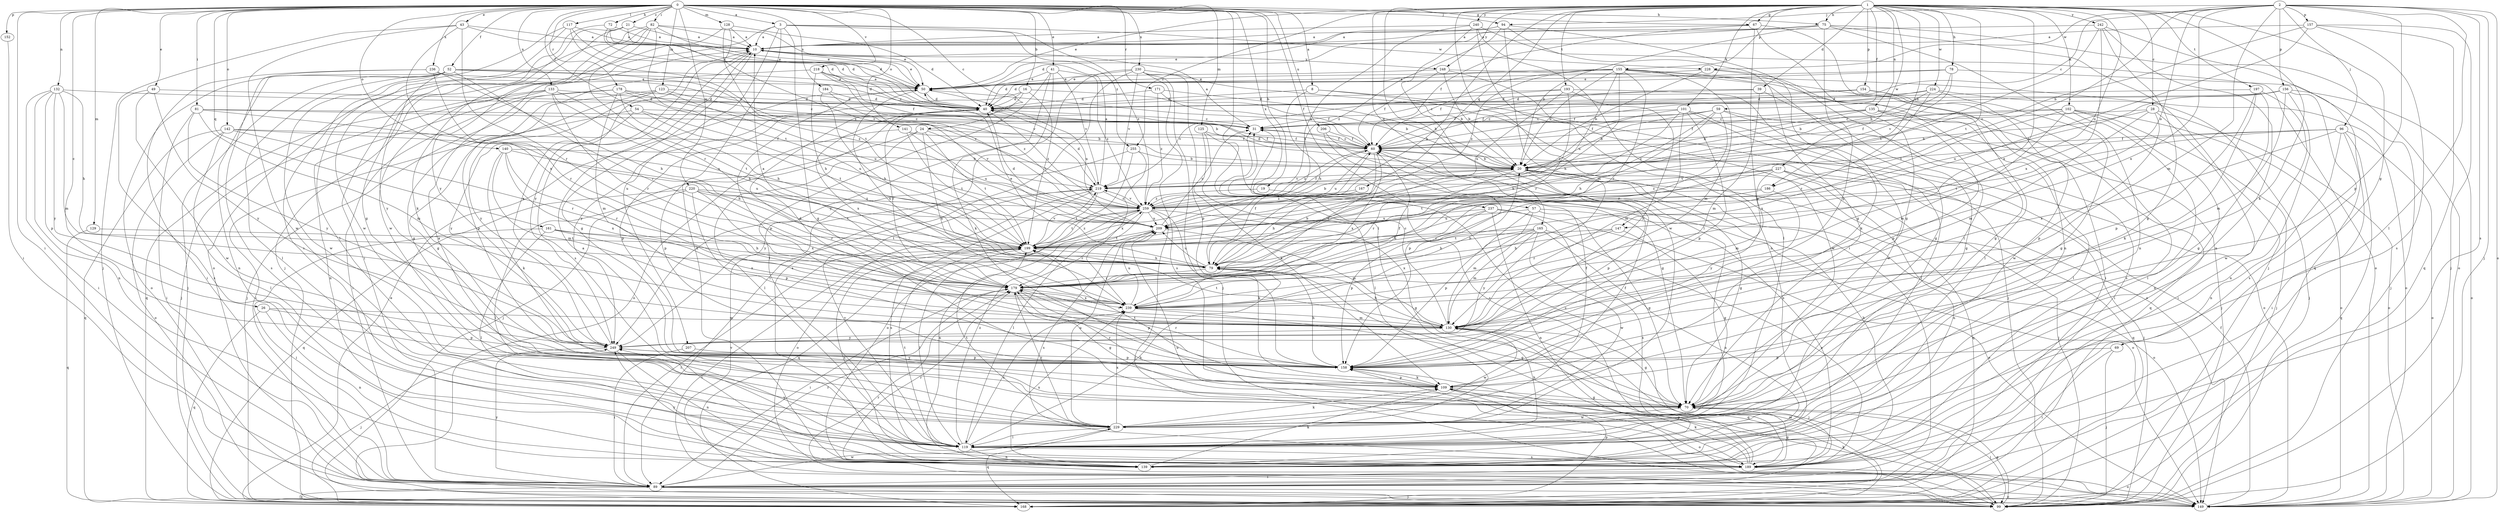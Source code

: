 strict digraph  {
0;
1;
2;
3;
8;
10;
16;
19;
20;
21;
24;
26;
28;
31;
39;
40;
41;
43;
49;
50;
52;
54;
57;
59;
60;
67;
69;
70;
72;
75;
78;
79;
81;
82;
89;
94;
96;
99;
101;
102;
109;
117;
119;
123;
125;
128;
129;
130;
132;
133;
135;
139;
140;
141;
142;
147;
149;
152;
154;
155;
156;
157;
158;
161;
165;
167;
168;
171;
178;
179;
184;
186;
189;
193;
197;
199;
206;
207;
209;
218;
219;
220;
224;
227;
228;
229;
230;
236;
237;
239;
240;
242;
248;
249;
255;
259;
0 -> 3  [label=a];
0 -> 8  [label=a];
0 -> 16  [label=b];
0 -> 19  [label=b];
0 -> 21  [label=c];
0 -> 24  [label=c];
0 -> 26  [label=c];
0 -> 41  [label=e];
0 -> 43  [label=e];
0 -> 49  [label=e];
0 -> 52  [label=f];
0 -> 54  [label=f];
0 -> 57  [label=f];
0 -> 67  [label=g];
0 -> 72  [label=h];
0 -> 75  [label=h];
0 -> 81  [label=i];
0 -> 82  [label=i];
0 -> 89  [label=i];
0 -> 94  [label=j];
0 -> 117  [label=l];
0 -> 119  [label=l];
0 -> 123  [label=m];
0 -> 125  [label=m];
0 -> 128  [label=m];
0 -> 129  [label=m];
0 -> 132  [label=n];
0 -> 133  [label=n];
0 -> 140  [label=o];
0 -> 141  [label=o];
0 -> 142  [label=o];
0 -> 152  [label=p];
0 -> 161  [label=q];
0 -> 171  [label=r];
0 -> 178  [label=r];
0 -> 184  [label=s];
0 -> 206  [label=u];
0 -> 218  [label=v];
0 -> 220  [label=w];
0 -> 230  [label=x];
0 -> 236  [label=x];
0 -> 237  [label=x];
1 -> 28  [label=c];
1 -> 39  [label=d];
1 -> 50  [label=e];
1 -> 59  [label=f];
1 -> 67  [label=g];
1 -> 69  [label=g];
1 -> 75  [label=h];
1 -> 78  [label=h];
1 -> 79  [label=h];
1 -> 89  [label=i];
1 -> 101  [label=k];
1 -> 102  [label=k];
1 -> 109  [label=k];
1 -> 119  [label=l];
1 -> 135  [label=n];
1 -> 147  [label=o];
1 -> 154  [label=p];
1 -> 155  [label=p];
1 -> 165  [label=q];
1 -> 167  [label=q];
1 -> 186  [label=s];
1 -> 193  [label=t];
1 -> 197  [label=t];
1 -> 199  [label=t];
1 -> 224  [label=w];
1 -> 227  [label=w];
1 -> 239  [label=x];
1 -> 240  [label=y];
1 -> 242  [label=y];
1 -> 248  [label=y];
1 -> 255  [label=z];
2 -> 31  [label=c];
2 -> 94  [label=j];
2 -> 96  [label=j];
2 -> 99  [label=j];
2 -> 119  [label=l];
2 -> 130  [label=m];
2 -> 147  [label=o];
2 -> 149  [label=o];
2 -> 156  [label=p];
2 -> 157  [label=p];
2 -> 158  [label=p];
2 -> 186  [label=s];
2 -> 189  [label=s];
2 -> 228  [label=w];
2 -> 239  [label=x];
3 -> 10  [label=a];
3 -> 70  [label=g];
3 -> 139  [label=n];
3 -> 207  [label=u];
3 -> 228  [label=w];
3 -> 229  [label=w];
3 -> 255  [label=z];
3 -> 259  [label=z];
8 -> 40  [label=d];
8 -> 79  [label=h];
8 -> 99  [label=j];
8 -> 149  [label=o];
10 -> 50  [label=e];
10 -> 70  [label=g];
10 -> 189  [label=s];
10 -> 248  [label=y];
10 -> 249  [label=y];
16 -> 20  [label=b];
16 -> 40  [label=d];
16 -> 149  [label=o];
16 -> 199  [label=t];
16 -> 249  [label=y];
19 -> 149  [label=o];
19 -> 259  [label=z];
20 -> 40  [label=d];
20 -> 70  [label=g];
20 -> 79  [label=h];
20 -> 99  [label=j];
20 -> 158  [label=p];
20 -> 168  [label=q];
20 -> 179  [label=r];
20 -> 219  [label=v];
21 -> 10  [label=a];
21 -> 40  [label=d];
21 -> 50  [label=e];
21 -> 70  [label=g];
21 -> 89  [label=i];
24 -> 60  [label=f];
24 -> 99  [label=j];
24 -> 119  [label=l];
24 -> 199  [label=t];
24 -> 219  [label=v];
24 -> 239  [label=x];
26 -> 130  [label=m];
26 -> 139  [label=n];
26 -> 158  [label=p];
26 -> 168  [label=q];
28 -> 20  [label=b];
28 -> 31  [label=c];
28 -> 89  [label=i];
28 -> 130  [label=m];
28 -> 149  [label=o];
28 -> 158  [label=p];
31 -> 10  [label=a];
31 -> 60  [label=f];
39 -> 40  [label=d];
39 -> 60  [label=f];
39 -> 70  [label=g];
39 -> 130  [label=m];
40 -> 31  [label=c];
40 -> 158  [label=p];
40 -> 179  [label=r];
40 -> 239  [label=x];
40 -> 259  [label=z];
41 -> 50  [label=e];
41 -> 109  [label=k];
41 -> 119  [label=l];
41 -> 189  [label=s];
41 -> 219  [label=v];
41 -> 259  [label=z];
43 -> 10  [label=a];
43 -> 50  [label=e];
43 -> 99  [label=j];
43 -> 179  [label=r];
43 -> 229  [label=w];
43 -> 239  [label=x];
49 -> 40  [label=d];
49 -> 189  [label=s];
49 -> 229  [label=w];
49 -> 249  [label=y];
50 -> 40  [label=d];
50 -> 158  [label=p];
50 -> 209  [label=u];
50 -> 239  [label=x];
52 -> 40  [label=d];
52 -> 50  [label=e];
52 -> 99  [label=j];
52 -> 119  [label=l];
52 -> 139  [label=n];
52 -> 149  [label=o];
52 -> 179  [label=r];
52 -> 229  [label=w];
52 -> 249  [label=y];
52 -> 259  [label=z];
54 -> 31  [label=c];
54 -> 89  [label=i];
54 -> 199  [label=t];
54 -> 209  [label=u];
54 -> 249  [label=y];
57 -> 70  [label=g];
57 -> 130  [label=m];
57 -> 149  [label=o];
57 -> 158  [label=p];
57 -> 209  [label=u];
59 -> 20  [label=b];
59 -> 31  [label=c];
59 -> 60  [label=f];
59 -> 79  [label=h];
59 -> 89  [label=i];
59 -> 99  [label=j];
59 -> 179  [label=r];
59 -> 259  [label=z];
60 -> 20  [label=b];
60 -> 31  [label=c];
60 -> 50  [label=e];
60 -> 179  [label=r];
60 -> 209  [label=u];
60 -> 239  [label=x];
60 -> 259  [label=z];
67 -> 10  [label=a];
67 -> 60  [label=f];
67 -> 70  [label=g];
67 -> 139  [label=n];
67 -> 158  [label=p];
69 -> 89  [label=i];
69 -> 99  [label=j];
69 -> 158  [label=p];
70 -> 99  [label=j];
70 -> 229  [label=w];
72 -> 10  [label=a];
72 -> 40  [label=d];
72 -> 50  [label=e];
72 -> 229  [label=w];
75 -> 10  [label=a];
75 -> 20  [label=b];
75 -> 40  [label=d];
75 -> 99  [label=j];
75 -> 139  [label=n];
75 -> 149  [label=o];
75 -> 158  [label=p];
78 -> 20  [label=b];
78 -> 40  [label=d];
78 -> 50  [label=e];
78 -> 99  [label=j];
78 -> 219  [label=v];
79 -> 50  [label=e];
79 -> 60  [label=f];
79 -> 179  [label=r];
79 -> 209  [label=u];
81 -> 20  [label=b];
81 -> 31  [label=c];
81 -> 89  [label=i];
81 -> 130  [label=m];
81 -> 209  [label=u];
81 -> 249  [label=y];
82 -> 10  [label=a];
82 -> 40  [label=d];
82 -> 50  [label=e];
82 -> 109  [label=k];
82 -> 149  [label=o];
82 -> 179  [label=r];
82 -> 199  [label=t];
82 -> 249  [label=y];
89 -> 31  [label=c];
89 -> 79  [label=h];
89 -> 99  [label=j];
89 -> 149  [label=o];
89 -> 168  [label=q];
89 -> 179  [label=r];
89 -> 229  [label=w];
89 -> 249  [label=y];
94 -> 10  [label=a];
94 -> 50  [label=e];
94 -> 70  [label=g];
94 -> 119  [label=l];
94 -> 130  [label=m];
94 -> 259  [label=z];
96 -> 60  [label=f];
96 -> 89  [label=i];
96 -> 139  [label=n];
96 -> 149  [label=o];
96 -> 168  [label=q];
96 -> 199  [label=t];
96 -> 219  [label=v];
96 -> 239  [label=x];
99 -> 70  [label=g];
99 -> 109  [label=k];
99 -> 199  [label=t];
99 -> 219  [label=v];
101 -> 31  [label=c];
101 -> 79  [label=h];
101 -> 119  [label=l];
101 -> 130  [label=m];
101 -> 149  [label=o];
101 -> 158  [label=p];
101 -> 259  [label=z];
102 -> 31  [label=c];
102 -> 60  [label=f];
102 -> 99  [label=j];
102 -> 119  [label=l];
102 -> 130  [label=m];
102 -> 139  [label=n];
102 -> 149  [label=o];
102 -> 239  [label=x];
109 -> 60  [label=f];
109 -> 70  [label=g];
109 -> 149  [label=o];
109 -> 158  [label=p];
109 -> 179  [label=r];
109 -> 199  [label=t];
117 -> 10  [label=a];
117 -> 40  [label=d];
117 -> 119  [label=l];
117 -> 189  [label=s];
117 -> 259  [label=z];
119 -> 10  [label=a];
119 -> 79  [label=h];
119 -> 139  [label=n];
119 -> 189  [label=s];
119 -> 199  [label=t];
119 -> 219  [label=v];
119 -> 239  [label=x];
119 -> 249  [label=y];
119 -> 259  [label=z];
123 -> 31  [label=c];
123 -> 40  [label=d];
123 -> 70  [label=g];
123 -> 158  [label=p];
123 -> 209  [label=u];
123 -> 249  [label=y];
125 -> 60  [label=f];
125 -> 70  [label=g];
125 -> 109  [label=k];
125 -> 119  [label=l];
128 -> 10  [label=a];
128 -> 40  [label=d];
128 -> 99  [label=j];
128 -> 199  [label=t];
128 -> 259  [label=z];
129 -> 168  [label=q];
129 -> 199  [label=t];
130 -> 31  [label=c];
130 -> 40  [label=d];
130 -> 70  [label=g];
130 -> 79  [label=h];
130 -> 99  [label=j];
130 -> 168  [label=q];
130 -> 179  [label=r];
130 -> 199  [label=t];
130 -> 229  [label=w];
130 -> 249  [label=y];
132 -> 40  [label=d];
132 -> 79  [label=h];
132 -> 89  [label=i];
132 -> 130  [label=m];
132 -> 139  [label=n];
132 -> 158  [label=p];
132 -> 249  [label=y];
133 -> 40  [label=d];
133 -> 79  [label=h];
133 -> 99  [label=j];
133 -> 139  [label=n];
133 -> 168  [label=q];
133 -> 179  [label=r];
133 -> 199  [label=t];
135 -> 20  [label=b];
135 -> 31  [label=c];
135 -> 60  [label=f];
135 -> 119  [label=l];
135 -> 158  [label=p];
135 -> 168  [label=q];
139 -> 109  [label=k];
139 -> 179  [label=r];
139 -> 239  [label=x];
139 -> 249  [label=y];
140 -> 20  [label=b];
140 -> 109  [label=k];
140 -> 130  [label=m];
140 -> 179  [label=r];
140 -> 209  [label=u];
140 -> 239  [label=x];
141 -> 60  [label=f];
141 -> 158  [label=p];
141 -> 199  [label=t];
141 -> 209  [label=u];
142 -> 60  [label=f];
142 -> 79  [label=h];
142 -> 119  [label=l];
142 -> 149  [label=o];
142 -> 168  [label=q];
142 -> 179  [label=r];
147 -> 70  [label=g];
147 -> 79  [label=h];
147 -> 179  [label=r];
147 -> 199  [label=t];
149 -> 60  [label=f];
149 -> 179  [label=r];
152 -> 89  [label=i];
154 -> 31  [label=c];
154 -> 40  [label=d];
154 -> 189  [label=s];
154 -> 229  [label=w];
155 -> 20  [label=b];
155 -> 40  [label=d];
155 -> 50  [label=e];
155 -> 60  [label=f];
155 -> 70  [label=g];
155 -> 79  [label=h];
155 -> 89  [label=i];
155 -> 119  [label=l];
155 -> 130  [label=m];
155 -> 179  [label=r];
155 -> 209  [label=u];
155 -> 259  [label=z];
156 -> 40  [label=d];
156 -> 60  [label=f];
156 -> 130  [label=m];
156 -> 139  [label=n];
156 -> 149  [label=o];
156 -> 189  [label=s];
156 -> 209  [label=u];
157 -> 10  [label=a];
157 -> 20  [label=b];
157 -> 99  [label=j];
157 -> 168  [label=q];
157 -> 189  [label=s];
157 -> 199  [label=t];
158 -> 79  [label=h];
158 -> 109  [label=k];
158 -> 179  [label=r];
158 -> 249  [label=y];
161 -> 79  [label=h];
161 -> 89  [label=i];
161 -> 119  [label=l];
161 -> 199  [label=t];
161 -> 239  [label=x];
165 -> 79  [label=h];
165 -> 130  [label=m];
165 -> 139  [label=n];
165 -> 189  [label=s];
165 -> 199  [label=t];
165 -> 229  [label=w];
165 -> 239  [label=x];
165 -> 249  [label=y];
167 -> 79  [label=h];
167 -> 259  [label=z];
168 -> 50  [label=e];
168 -> 130  [label=m];
168 -> 158  [label=p];
171 -> 20  [label=b];
171 -> 40  [label=d];
171 -> 60  [label=f];
171 -> 259  [label=z];
178 -> 20  [label=b];
178 -> 40  [label=d];
178 -> 79  [label=h];
178 -> 89  [label=i];
178 -> 99  [label=j];
178 -> 130  [label=m];
178 -> 219  [label=v];
179 -> 10  [label=a];
179 -> 70  [label=g];
179 -> 89  [label=i];
179 -> 158  [label=p];
179 -> 239  [label=x];
184 -> 40  [label=d];
184 -> 79  [label=h];
184 -> 259  [label=z];
186 -> 179  [label=r];
186 -> 249  [label=y];
186 -> 259  [label=z];
189 -> 20  [label=b];
189 -> 31  [label=c];
189 -> 70  [label=g];
189 -> 89  [label=i];
189 -> 109  [label=k];
189 -> 149  [label=o];
189 -> 158  [label=p];
189 -> 209  [label=u];
193 -> 40  [label=d];
193 -> 179  [label=r];
193 -> 209  [label=u];
193 -> 219  [label=v];
193 -> 229  [label=w];
193 -> 249  [label=y];
197 -> 40  [label=d];
197 -> 70  [label=g];
197 -> 109  [label=k];
197 -> 158  [label=p];
197 -> 229  [label=w];
199 -> 79  [label=h];
199 -> 89  [label=i];
199 -> 119  [label=l];
199 -> 189  [label=s];
199 -> 219  [label=v];
199 -> 259  [label=z];
206 -> 60  [label=f];
206 -> 158  [label=p];
206 -> 189  [label=s];
207 -> 89  [label=i];
207 -> 158  [label=p];
209 -> 31  [label=c];
209 -> 40  [label=d];
209 -> 130  [label=m];
209 -> 179  [label=r];
209 -> 189  [label=s];
209 -> 199  [label=t];
218 -> 31  [label=c];
218 -> 50  [label=e];
218 -> 60  [label=f];
218 -> 70  [label=g];
218 -> 79  [label=h];
218 -> 219  [label=v];
219 -> 10  [label=a];
219 -> 40  [label=d];
219 -> 149  [label=o];
219 -> 189  [label=s];
219 -> 199  [label=t];
219 -> 259  [label=z];
220 -> 119  [label=l];
220 -> 158  [label=p];
220 -> 168  [label=q];
220 -> 179  [label=r];
220 -> 199  [label=t];
220 -> 239  [label=x];
220 -> 259  [label=z];
224 -> 20  [label=b];
224 -> 40  [label=d];
224 -> 60  [label=f];
224 -> 70  [label=g];
224 -> 99  [label=j];
224 -> 179  [label=r];
227 -> 99  [label=j];
227 -> 130  [label=m];
227 -> 139  [label=n];
227 -> 168  [label=q];
227 -> 199  [label=t];
227 -> 219  [label=v];
227 -> 259  [label=z];
228 -> 20  [label=b];
228 -> 50  [label=e];
228 -> 70  [label=g];
228 -> 109  [label=k];
229 -> 10  [label=a];
229 -> 60  [label=f];
229 -> 109  [label=k];
229 -> 119  [label=l];
229 -> 168  [label=q];
229 -> 179  [label=r];
229 -> 199  [label=t];
229 -> 209  [label=u];
229 -> 239  [label=x];
230 -> 20  [label=b];
230 -> 50  [label=e];
230 -> 89  [label=i];
230 -> 99  [label=j];
230 -> 158  [label=p];
230 -> 189  [label=s];
230 -> 219  [label=v];
230 -> 249  [label=y];
236 -> 31  [label=c];
236 -> 50  [label=e];
236 -> 79  [label=h];
236 -> 89  [label=i];
236 -> 179  [label=r];
236 -> 189  [label=s];
237 -> 79  [label=h];
237 -> 139  [label=n];
237 -> 149  [label=o];
237 -> 158  [label=p];
237 -> 189  [label=s];
237 -> 209  [label=u];
239 -> 20  [label=b];
239 -> 60  [label=f];
239 -> 70  [label=g];
239 -> 130  [label=m];
239 -> 209  [label=u];
240 -> 10  [label=a];
240 -> 119  [label=l];
240 -> 139  [label=n];
240 -> 149  [label=o];
240 -> 199  [label=t];
240 -> 229  [label=w];
242 -> 10  [label=a];
242 -> 70  [label=g];
242 -> 139  [label=n];
242 -> 168  [label=q];
242 -> 199  [label=t];
242 -> 239  [label=x];
248 -> 20  [label=b];
248 -> 50  [label=e];
248 -> 60  [label=f];
248 -> 149  [label=o];
248 -> 229  [label=w];
249 -> 10  [label=a];
249 -> 99  [label=j];
249 -> 139  [label=n];
249 -> 158  [label=p];
255 -> 20  [label=b];
255 -> 149  [label=o];
255 -> 239  [label=x];
255 -> 249  [label=y];
259 -> 20  [label=b];
259 -> 60  [label=f];
259 -> 70  [label=g];
259 -> 99  [label=j];
259 -> 109  [label=k];
259 -> 119  [label=l];
259 -> 139  [label=n];
259 -> 168  [label=q];
259 -> 199  [label=t];
259 -> 209  [label=u];
259 -> 219  [label=v];
}
